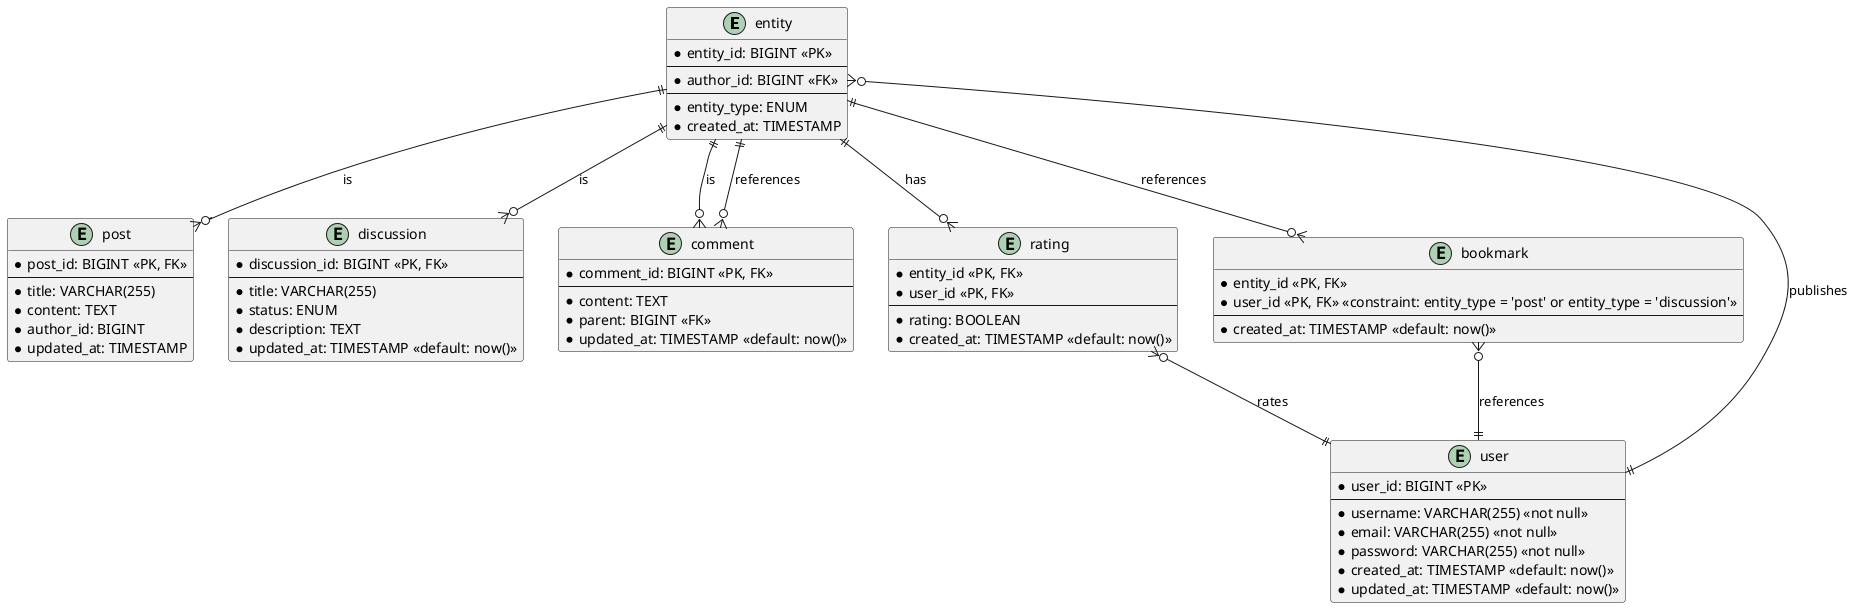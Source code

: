 @startuml

@startuml
entity entity {
  * entity_id: BIGINT <<PK>>
  --
  * author_id: BIGINT <<FK>>
  --
  * entity_type: ENUM
  * created_at: TIMESTAMP
}

entity post {
  * post_id: BIGINT <<PK, FK>>
  --
  * title: VARCHAR(255)
  * content: TEXT
  * author_id: BIGINT
  * updated_at: TIMESTAMP
}

entity discussion {
  * discussion_id: BIGINT <<PK, FK>>
  --
  * title: VARCHAR(255)
  * status: ENUM
  * description: TEXT
  * updated_at: TIMESTAMP <<default: now()>>
}

entity comment {
  * comment_id: BIGINT <<PK, FK>>
  --
  * content: TEXT
  * parent: BIGINT <<FK>>
  * updated_at: TIMESTAMP <<default: now()>>
}

entity rating {
  * entity_id <<PK, FK>>
  * user_id <<PK, FK>>
  --
  * rating: BOOLEAN
  * created_at: TIMESTAMP <<default: now()>>
}

entity bookmark {
  * entity_id <<PK, FK>>
  * user_id <<PK, FK>> <<constraint: entity_type = 'post' or entity_type = 'discussion'>>
  --
  * created_at: TIMESTAMP <<default: now()>>
}

entity user {
  * user_id: BIGINT <<PK>>
  --
  * username: VARCHAR(255) <<not null>>
  * email: VARCHAR(255) <<not null>>
  * password: VARCHAR(255) <<not null>>
  * created_at: TIMESTAMP <<default: now()>>
  * updated_at: TIMESTAMP <<default: now()>>
}

entity ||--o{ post : is
entity ||--o{ discussion : is
entity ||--o{ comment : is
entity ||--o{ bookmark : references
entity ||--o{ rating : has
entity }o--|| user : publishes
entity ||--o{ comment : references

rating }o--|| user : rates
bookmark }o--|| user : references

@enduml